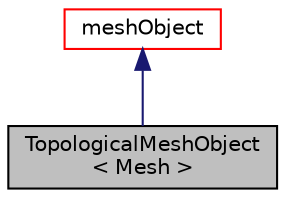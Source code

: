 digraph "TopologicalMeshObject&lt; Mesh &gt;"
{
  bgcolor="transparent";
  edge [fontname="Helvetica",fontsize="10",labelfontname="Helvetica",labelfontsize="10"];
  node [fontname="Helvetica",fontsize="10",shape=record];
  Node89 [label="TopologicalMeshObject\l\< Mesh \>",height=0.2,width=0.4,color="black", fillcolor="grey75", style="filled", fontcolor="black"];
  Node90 -> Node89 [dir="back",color="midnightblue",fontsize="10",style="solid",fontname="Helvetica"];
  Node90 [label="meshObject",height=0.2,width=0.4,color="red",URL="$a28293.html"];
}
